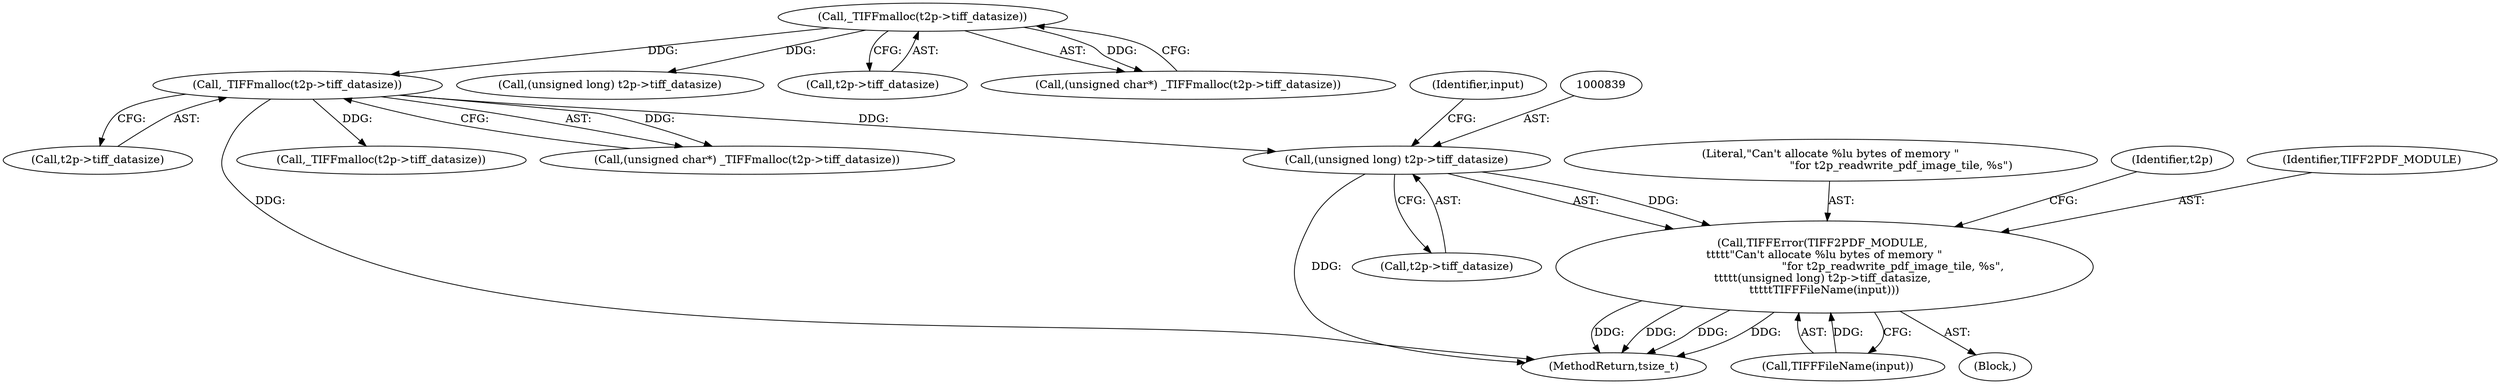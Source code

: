 digraph "0_libtiff_c7153361a4041260719b340f73f2f76@pointer" {
"1000838" [label="(Call,(unsigned long) t2p->tiff_datasize)"];
"1000826" [label="(Call,_TIFFmalloc(t2p->tiff_datasize))"];
"1000796" [label="(Call,_TIFFmalloc(t2p->tiff_datasize))"];
"1000835" [label="(Call,TIFFError(TIFF2PDF_MODULE, \n\t\t\t\t\t\"Can't allocate %lu bytes of memory \"\n                                        \"for t2p_readwrite_pdf_image_tile, %s\", \n\t\t\t\t\t(unsigned long) t2p->tiff_datasize, \n\t\t\t\t\tTIFFFileName(input)))"];
"1000824" [label="(Call,(unsigned char*) _TIFFmalloc(t2p->tiff_datasize))"];
"1000840" [label="(Call,t2p->tiff_datasize)"];
"1000827" [label="(Call,t2p->tiff_datasize)"];
"1000808" [label="(Call,(unsigned long) t2p->tiff_datasize)"];
"1000834" [label="(Block,)"];
"1000843" [label="(Call,TIFFFileName(input))"];
"1000837" [label="(Literal,\"Can't allocate %lu bytes of memory \"\n                                        \"for t2p_readwrite_pdf_image_tile, %s\")"];
"1000847" [label="(Identifier,t2p)"];
"1000835" [label="(Call,TIFFError(TIFF2PDF_MODULE, \n\t\t\t\t\t\"Can't allocate %lu bytes of memory \"\n                                        \"for t2p_readwrite_pdf_image_tile, %s\", \n\t\t\t\t\t(unsigned long) t2p->tiff_datasize, \n\t\t\t\t\tTIFFFileName(input)))"];
"1001530" [label="(MethodReturn,tsize_t)"];
"1000796" [label="(Call,_TIFFmalloc(t2p->tiff_datasize))"];
"1000836" [label="(Identifier,TIFF2PDF_MODULE)"];
"1000935" [label="(Call,_TIFFmalloc(t2p->tiff_datasize))"];
"1000838" [label="(Call,(unsigned long) t2p->tiff_datasize)"];
"1000826" [label="(Call,_TIFFmalloc(t2p->tiff_datasize))"];
"1000797" [label="(Call,t2p->tiff_datasize)"];
"1000794" [label="(Call,(unsigned char*) _TIFFmalloc(t2p->tiff_datasize))"];
"1000844" [label="(Identifier,input)"];
"1000838" -> "1000835"  [label="AST: "];
"1000838" -> "1000840"  [label="CFG: "];
"1000839" -> "1000838"  [label="AST: "];
"1000840" -> "1000838"  [label="AST: "];
"1000844" -> "1000838"  [label="CFG: "];
"1000838" -> "1001530"  [label="DDG: "];
"1000838" -> "1000835"  [label="DDG: "];
"1000826" -> "1000838"  [label="DDG: "];
"1000826" -> "1000824"  [label="AST: "];
"1000826" -> "1000827"  [label="CFG: "];
"1000827" -> "1000826"  [label="AST: "];
"1000824" -> "1000826"  [label="CFG: "];
"1000826" -> "1001530"  [label="DDG: "];
"1000826" -> "1000824"  [label="DDG: "];
"1000796" -> "1000826"  [label="DDG: "];
"1000826" -> "1000935"  [label="DDG: "];
"1000796" -> "1000794"  [label="AST: "];
"1000796" -> "1000797"  [label="CFG: "];
"1000797" -> "1000796"  [label="AST: "];
"1000794" -> "1000796"  [label="CFG: "];
"1000796" -> "1000794"  [label="DDG: "];
"1000796" -> "1000808"  [label="DDG: "];
"1000835" -> "1000834"  [label="AST: "];
"1000835" -> "1000843"  [label="CFG: "];
"1000836" -> "1000835"  [label="AST: "];
"1000837" -> "1000835"  [label="AST: "];
"1000843" -> "1000835"  [label="AST: "];
"1000847" -> "1000835"  [label="CFG: "];
"1000835" -> "1001530"  [label="DDG: "];
"1000835" -> "1001530"  [label="DDG: "];
"1000835" -> "1001530"  [label="DDG: "];
"1000835" -> "1001530"  [label="DDG: "];
"1000843" -> "1000835"  [label="DDG: "];
}
